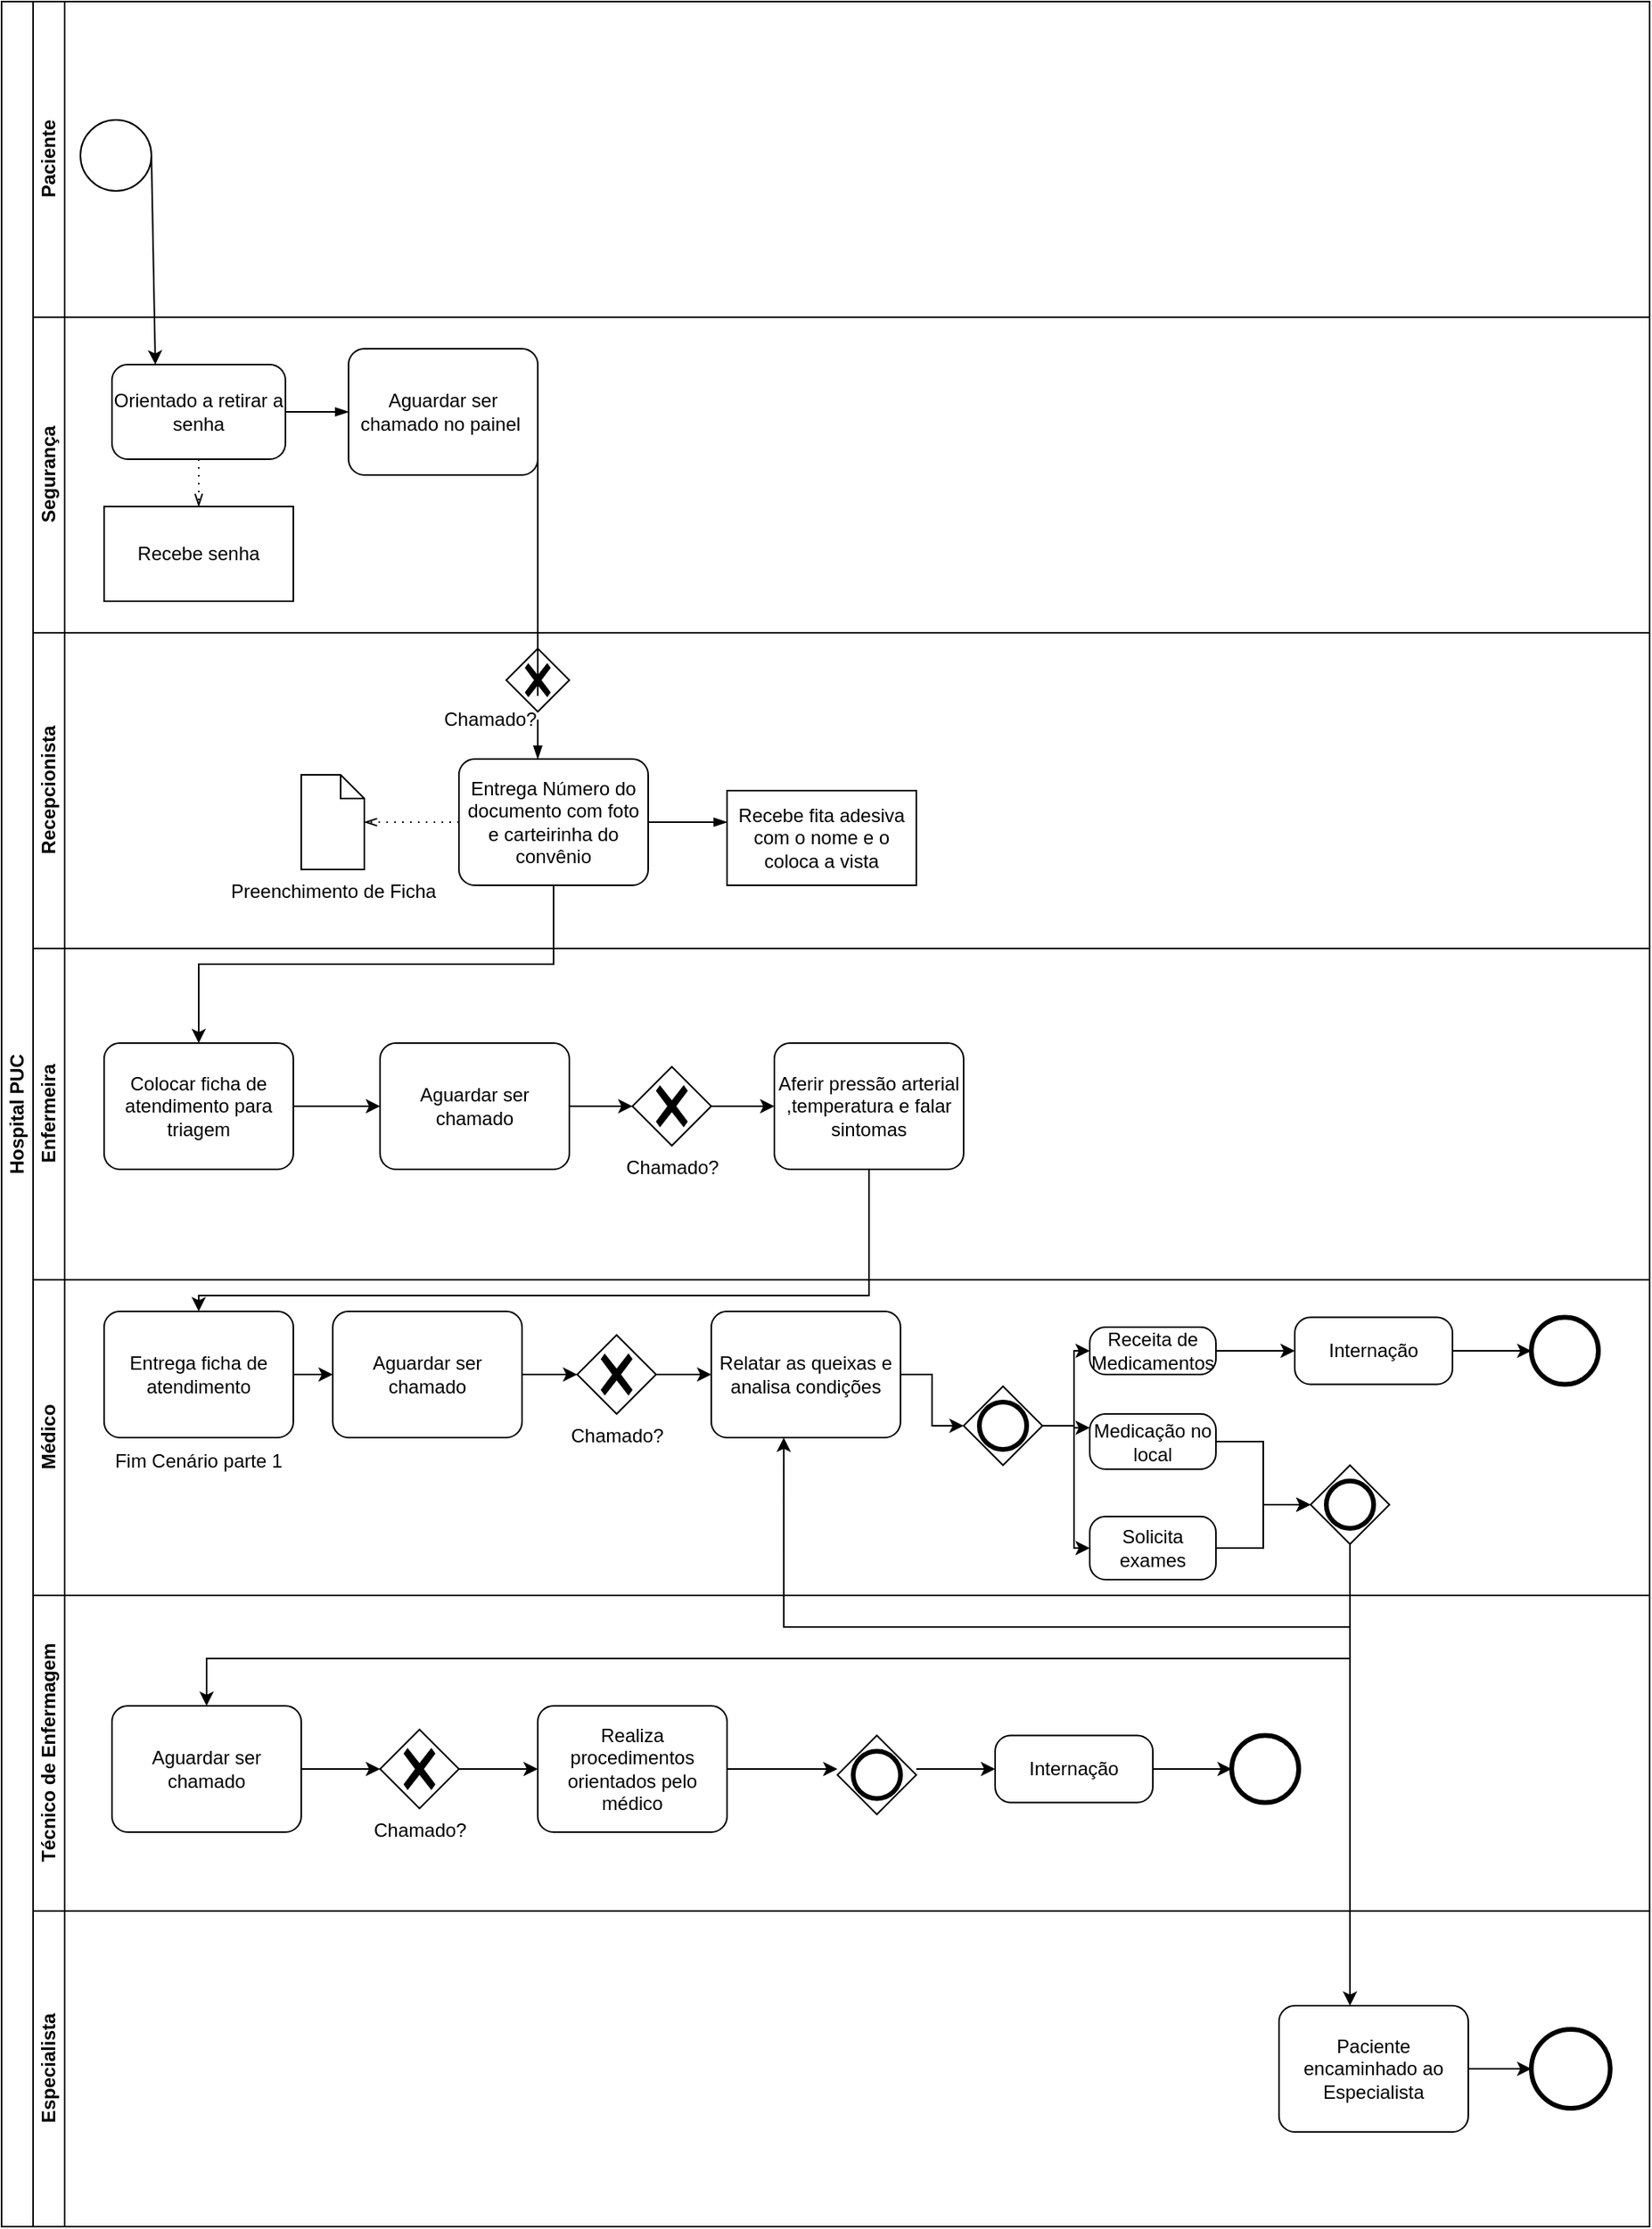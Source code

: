 <mxfile version="21.0.6" type="github">
  <diagram name="Página-1" id="sTaQzrzicb5HoiLquos4">
    <mxGraphModel dx="1434" dy="796" grid="1" gridSize="10" guides="1" tooltips="1" connect="1" arrows="1" fold="1" page="1" pageScale="1" pageWidth="827" pageHeight="1169" math="0" shadow="0">
      <root>
        <mxCell id="0" />
        <mxCell id="1" parent="0" />
        <mxCell id="IWvimnZg6qs0Tck0v6mo-6" value="Hospital PUC" style="swimlane;html=1;childLayout=stackLayout;resizeParent=1;resizeParentMax=0;horizontal=0;startSize=20;horizontalStack=0;whiteSpace=wrap;" parent="1" vertex="1">
          <mxGeometry x="40" y="120" width="1045" height="1410" as="geometry" />
        </mxCell>
        <mxCell id="IWvimnZg6qs0Tck0v6mo-7" value="Paciente" style="swimlane;html=1;startSize=20;horizontal=0;" parent="IWvimnZg6qs0Tck0v6mo-6" vertex="1">
          <mxGeometry x="20" width="1025" height="200" as="geometry" />
        </mxCell>
        <mxCell id="U0FNGHikw2ZuDUiaoQAn-5" value="" style="points=[[0.145,0.145,0],[0.5,0,0],[0.855,0.145,0],[1,0.5,0],[0.855,0.855,0],[0.5,1,0],[0.145,0.855,0],[0,0.5,0]];shape=mxgraph.bpmn.event;html=1;verticalLabelPosition=bottom;labelBackgroundColor=#ffffff;verticalAlign=top;align=center;perimeter=ellipsePerimeter;outlineConnect=0;aspect=fixed;outline=standard;symbol=general;" vertex="1" parent="IWvimnZg6qs0Tck0v6mo-7">
          <mxGeometry x="30" y="75" width="45" height="45" as="geometry" />
        </mxCell>
        <mxCell id="IWvimnZg6qs0Tck0v6mo-8" value="Segurança" style="swimlane;html=1;startSize=20;horizontal=0;" parent="IWvimnZg6qs0Tck0v6mo-6" vertex="1">
          <mxGeometry x="20" y="200" width="1025" height="200" as="geometry" />
        </mxCell>
        <mxCell id="U0FNGHikw2ZuDUiaoQAn-9" value="Orientado a retirar a senha" style="points=[[0.25,0,0],[0.5,0,0],[0.75,0,0],[1,0.25,0],[1,0.5,0],[1,0.75,0],[0.75,1,0],[0.5,1,0],[0.25,1,0],[0,0.75,0],[0,0.5,0],[0,0.25,0]];shape=mxgraph.bpmn.task;whiteSpace=wrap;rectStyle=rounded;size=10;html=1;container=1;expand=0;collapsible=0;taskMarker=abstract;" vertex="1" parent="IWvimnZg6qs0Tck0v6mo-8">
          <mxGeometry x="50" y="30" width="110" height="60" as="geometry" />
        </mxCell>
        <mxCell id="U0FNGHikw2ZuDUiaoQAn-14" value="Recebe senha" style="rounded=0;whiteSpace=wrap;html=1;" vertex="1" parent="IWvimnZg6qs0Tck0v6mo-8">
          <mxGeometry x="45" y="120" width="120" height="60" as="geometry" />
        </mxCell>
        <mxCell id="U0FNGHikw2ZuDUiaoQAn-16" value="" style="edgeStyle=elbowEdgeStyle;fontSize=12;html=1;endFill=0;startFill=0;endSize=6;startSize=6;dashed=1;dashPattern=1 4;endArrow=openThin;startArrow=none;rounded=0;exitX=0.5;exitY=1;exitDx=0;exitDy=0;exitPerimeter=0;entryX=0.5;entryY=0;entryDx=0;entryDy=0;" edge="1" parent="IWvimnZg6qs0Tck0v6mo-8" source="U0FNGHikw2ZuDUiaoQAn-9" target="U0FNGHikw2ZuDUiaoQAn-14">
          <mxGeometry width="160" relative="1" as="geometry">
            <mxPoint x="270" y="100" as="sourcePoint" />
            <mxPoint x="430" y="100" as="targetPoint" />
          </mxGeometry>
        </mxCell>
        <mxCell id="U0FNGHikw2ZuDUiaoQAn-18" value="Aguardar ser chamado no painel&amp;nbsp;" style="points=[[0.25,0,0],[0.5,0,0],[0.75,0,0],[1,0.25,0],[1,0.5,0],[1,0.75,0],[0.75,1,0],[0.5,1,0],[0.25,1,0],[0,0.75,0],[0,0.5,0],[0,0.25,0]];shape=mxgraph.bpmn.task;whiteSpace=wrap;rectStyle=rounded;size=10;html=1;container=1;expand=0;collapsible=0;taskMarker=abstract;" vertex="1" parent="IWvimnZg6qs0Tck0v6mo-8">
          <mxGeometry x="200" y="20" width="120" height="80" as="geometry" />
        </mxCell>
        <mxCell id="U0FNGHikw2ZuDUiaoQAn-17" value="" style="edgeStyle=elbowEdgeStyle;fontSize=12;html=1;endArrow=blockThin;endFill=1;rounded=0;exitX=1;exitY=0.5;exitDx=0;exitDy=0;exitPerimeter=0;" edge="1" parent="IWvimnZg6qs0Tck0v6mo-8" source="U0FNGHikw2ZuDUiaoQAn-9" target="U0FNGHikw2ZuDUiaoQAn-18">
          <mxGeometry width="160" relative="1" as="geometry">
            <mxPoint x="165" y="59.5" as="sourcePoint" />
            <mxPoint x="210" y="-120" as="targetPoint" />
          </mxGeometry>
        </mxCell>
        <mxCell id="IWvimnZg6qs0Tck0v6mo-9" value="Recepcionista" style="swimlane;html=1;startSize=20;horizontal=0;" parent="IWvimnZg6qs0Tck0v6mo-6" vertex="1">
          <mxGeometry x="20" y="400" width="1025" height="200" as="geometry" />
        </mxCell>
        <mxCell id="U0FNGHikw2ZuDUiaoQAn-22" value="" style="points=[[0.25,0.25,0],[0.5,0,0],[0.75,0.25,0],[1,0.5,0],[0.75,0.75,0],[0.5,1,0],[0.25,0.75,0],[0,0.5,0]];shape=mxgraph.bpmn.gateway2;html=1;verticalLabelPosition=bottom;labelBackgroundColor=#ffffff;verticalAlign=top;align=center;perimeter=rhombusPerimeter;outlineConnect=0;outline=none;symbol=none;gwType=exclusive;" vertex="1" parent="IWvimnZg6qs0Tck0v6mo-9">
          <mxGeometry x="300" y="10" width="40" height="40" as="geometry" />
        </mxCell>
        <mxCell id="U0FNGHikw2ZuDUiaoQAn-23" value="Chamado?" style="text;html=1;strokeColor=none;fillColor=none;align=center;verticalAlign=middle;whiteSpace=wrap;rounded=0;" vertex="1" parent="IWvimnZg6qs0Tck0v6mo-9">
          <mxGeometry x="260" y="40" width="60" height="30" as="geometry" />
        </mxCell>
        <mxCell id="U0FNGHikw2ZuDUiaoQAn-34" value="Preenchimento de Ficha" style="shape=mxgraph.bpmn.data;labelPosition=center;verticalLabelPosition=bottom;align=center;verticalAlign=top;size=15;html=1;" vertex="1" parent="IWvimnZg6qs0Tck0v6mo-9">
          <mxGeometry x="170" y="90" width="40" height="60" as="geometry" />
        </mxCell>
        <mxCell id="U0FNGHikw2ZuDUiaoQAn-44" value="Recebe fita adesiva com o nome e o coloca a vista" style="rounded=0;whiteSpace=wrap;html=1;" vertex="1" parent="IWvimnZg6qs0Tck0v6mo-9">
          <mxGeometry x="440" y="100" width="120" height="60" as="geometry" />
        </mxCell>
        <mxCell id="IWvimnZg6qs0Tck0v6mo-21" value="Enfermeira" style="swimlane;html=1;startSize=20;horizontal=0;" parent="IWvimnZg6qs0Tck0v6mo-6" vertex="1">
          <mxGeometry x="20" y="600" width="1025" height="210" as="geometry" />
        </mxCell>
        <mxCell id="U0FNGHikw2ZuDUiaoQAn-43" style="edgeStyle=orthogonalEdgeStyle;rounded=0;orthogonalLoop=1;jettySize=auto;html=1;entryX=0;entryY=0.5;entryDx=0;entryDy=0;entryPerimeter=0;" edge="1" parent="IWvimnZg6qs0Tck0v6mo-21" source="U0FNGHikw2ZuDUiaoQAn-37" target="U0FNGHikw2ZuDUiaoQAn-42">
          <mxGeometry relative="1" as="geometry" />
        </mxCell>
        <mxCell id="U0FNGHikw2ZuDUiaoQAn-37" value="Colocar ficha de atendimento para triagem" style="points=[[0.25,0,0],[0.5,0,0],[0.75,0,0],[1,0.25,0],[1,0.5,0],[1,0.75,0],[0.75,1,0],[0.5,1,0],[0.25,1,0],[0,0.75,0],[0,0.5,0],[0,0.25,0]];shape=mxgraph.bpmn.task;whiteSpace=wrap;rectStyle=rounded;size=10;html=1;container=1;expand=0;collapsible=0;taskMarker=abstract;" vertex="1" parent="IWvimnZg6qs0Tck0v6mo-21">
          <mxGeometry x="45" y="60" width="120" height="80" as="geometry" />
        </mxCell>
        <mxCell id="U0FNGHikw2ZuDUiaoQAn-46" style="edgeStyle=orthogonalEdgeStyle;rounded=0;orthogonalLoop=1;jettySize=auto;html=1;entryX=0;entryY=0.5;entryDx=0;entryDy=0;entryPerimeter=0;" edge="1" parent="IWvimnZg6qs0Tck0v6mo-21" source="U0FNGHikw2ZuDUiaoQAn-42" target="U0FNGHikw2ZuDUiaoQAn-45">
          <mxGeometry relative="1" as="geometry" />
        </mxCell>
        <mxCell id="U0FNGHikw2ZuDUiaoQAn-42" value="Aguardar ser chamado" style="points=[[0.25,0,0],[0.5,0,0],[0.75,0,0],[1,0.25,0],[1,0.5,0],[1,0.75,0],[0.75,1,0],[0.5,1,0],[0.25,1,0],[0,0.75,0],[0,0.5,0],[0,0.25,0]];shape=mxgraph.bpmn.task;whiteSpace=wrap;rectStyle=rounded;size=10;html=1;container=1;expand=0;collapsible=0;taskMarker=abstract;" vertex="1" parent="IWvimnZg6qs0Tck0v6mo-21">
          <mxGeometry x="220" y="60" width="120" height="80" as="geometry" />
        </mxCell>
        <mxCell id="U0FNGHikw2ZuDUiaoQAn-48" style="edgeStyle=orthogonalEdgeStyle;rounded=0;orthogonalLoop=1;jettySize=auto;html=1;entryX=0;entryY=0.5;entryDx=0;entryDy=0;entryPerimeter=0;" edge="1" parent="IWvimnZg6qs0Tck0v6mo-21" source="U0FNGHikw2ZuDUiaoQAn-45" target="U0FNGHikw2ZuDUiaoQAn-47">
          <mxGeometry relative="1" as="geometry" />
        </mxCell>
        <mxCell id="U0FNGHikw2ZuDUiaoQAn-45" value="Chamado?" style="points=[[0.25,0.25,0],[0.5,0,0],[0.75,0.25,0],[1,0.5,0],[0.75,0.75,0],[0.5,1,0],[0.25,0.75,0],[0,0.5,0]];shape=mxgraph.bpmn.gateway2;html=1;verticalLabelPosition=bottom;labelBackgroundColor=#ffffff;verticalAlign=top;align=center;perimeter=rhombusPerimeter;outlineConnect=0;outline=none;symbol=none;gwType=exclusive;" vertex="1" parent="IWvimnZg6qs0Tck0v6mo-21">
          <mxGeometry x="380" y="75" width="50" height="50" as="geometry" />
        </mxCell>
        <mxCell id="U0FNGHikw2ZuDUiaoQAn-47" value="Aferir pressão arterial ,temperatura e falar sintomas" style="points=[[0.25,0,0],[0.5,0,0],[0.75,0,0],[1,0.25,0],[1,0.5,0],[1,0.75,0],[0.75,1,0],[0.5,1,0],[0.25,1,0],[0,0.75,0],[0,0.5,0],[0,0.25,0]];shape=mxgraph.bpmn.task;whiteSpace=wrap;rectStyle=rounded;size=10;html=1;container=1;expand=0;collapsible=0;taskMarker=abstract;" vertex="1" parent="IWvimnZg6qs0Tck0v6mo-21">
          <mxGeometry x="470" y="60" width="120" height="80" as="geometry" />
        </mxCell>
        <mxCell id="U0FNGHikw2ZuDUiaoQAn-2" value="Médico" style="swimlane;html=1;startSize=20;horizontal=0;" vertex="1" parent="IWvimnZg6qs0Tck0v6mo-6">
          <mxGeometry x="20" y="810" width="1025" height="200" as="geometry" />
        </mxCell>
        <mxCell id="U0FNGHikw2ZuDUiaoQAn-53" style="edgeStyle=orthogonalEdgeStyle;rounded=0;orthogonalLoop=1;jettySize=auto;html=1;entryX=0;entryY=0.5;entryDx=0;entryDy=0;entryPerimeter=0;" edge="1" parent="U0FNGHikw2ZuDUiaoQAn-2" source="U0FNGHikw2ZuDUiaoQAn-49" target="U0FNGHikw2ZuDUiaoQAn-52">
          <mxGeometry relative="1" as="geometry" />
        </mxCell>
        <mxCell id="U0FNGHikw2ZuDUiaoQAn-49" value="Entrega ficha de atendimento" style="points=[[0.25,0,0],[0.5,0,0],[0.75,0,0],[1,0.25,0],[1,0.5,0],[1,0.75,0],[0.75,1,0],[0.5,1,0],[0.25,1,0],[0,0.75,0],[0,0.5,0],[0,0.25,0]];shape=mxgraph.bpmn.task;whiteSpace=wrap;rectStyle=rounded;size=10;html=1;container=1;expand=0;collapsible=0;taskMarker=abstract;" vertex="1" parent="U0FNGHikw2ZuDUiaoQAn-2">
          <mxGeometry x="45" y="20" width="120" height="80" as="geometry" />
        </mxCell>
        <mxCell id="U0FNGHikw2ZuDUiaoQAn-51" value="Fim Cenário parte 1" style="text;html=1;strokeColor=none;fillColor=none;align=center;verticalAlign=middle;whiteSpace=wrap;rounded=0;" vertex="1" parent="U0FNGHikw2ZuDUiaoQAn-2">
          <mxGeometry x="45" y="100" width="120" height="30" as="geometry" />
        </mxCell>
        <mxCell id="U0FNGHikw2ZuDUiaoQAn-55" style="edgeStyle=orthogonalEdgeStyle;rounded=0;orthogonalLoop=1;jettySize=auto;html=1;entryX=0;entryY=0.5;entryDx=0;entryDy=0;entryPerimeter=0;" edge="1" parent="U0FNGHikw2ZuDUiaoQAn-2" source="U0FNGHikw2ZuDUiaoQAn-52" target="U0FNGHikw2ZuDUiaoQAn-54">
          <mxGeometry relative="1" as="geometry" />
        </mxCell>
        <mxCell id="U0FNGHikw2ZuDUiaoQAn-52" value="Aguardar ser chamado" style="points=[[0.25,0,0],[0.5,0,0],[0.75,0,0],[1,0.25,0],[1,0.5,0],[1,0.75,0],[0.75,1,0],[0.5,1,0],[0.25,1,0],[0,0.75,0],[0,0.5,0],[0,0.25,0]];shape=mxgraph.bpmn.task;whiteSpace=wrap;rectStyle=rounded;size=10;html=1;container=1;expand=0;collapsible=0;taskMarker=abstract;" vertex="1" parent="U0FNGHikw2ZuDUiaoQAn-2">
          <mxGeometry x="190" y="20" width="120" height="80" as="geometry" />
        </mxCell>
        <mxCell id="U0FNGHikw2ZuDUiaoQAn-57" style="edgeStyle=orthogonalEdgeStyle;rounded=0;orthogonalLoop=1;jettySize=auto;html=1;entryX=0;entryY=0.5;entryDx=0;entryDy=0;entryPerimeter=0;" edge="1" parent="U0FNGHikw2ZuDUiaoQAn-2" source="U0FNGHikw2ZuDUiaoQAn-54" target="U0FNGHikw2ZuDUiaoQAn-56">
          <mxGeometry relative="1" as="geometry" />
        </mxCell>
        <mxCell id="U0FNGHikw2ZuDUiaoQAn-54" value="Chamado?" style="points=[[0.25,0.25,0],[0.5,0,0],[0.75,0.25,0],[1,0.5,0],[0.75,0.75,0],[0.5,1,0],[0.25,0.75,0],[0,0.5,0]];shape=mxgraph.bpmn.gateway2;html=1;verticalLabelPosition=bottom;labelBackgroundColor=#ffffff;verticalAlign=top;align=center;perimeter=rhombusPerimeter;outlineConnect=0;outline=none;symbol=none;gwType=exclusive;" vertex="1" parent="U0FNGHikw2ZuDUiaoQAn-2">
          <mxGeometry x="345" y="35" width="50" height="50" as="geometry" />
        </mxCell>
        <mxCell id="U0FNGHikw2ZuDUiaoQAn-64" style="edgeStyle=orthogonalEdgeStyle;rounded=0;orthogonalLoop=1;jettySize=auto;html=1;entryX=0;entryY=0.5;entryDx=0;entryDy=0;entryPerimeter=0;" edge="1" parent="U0FNGHikw2ZuDUiaoQAn-2" source="U0FNGHikw2ZuDUiaoQAn-56" target="U0FNGHikw2ZuDUiaoQAn-61">
          <mxGeometry relative="1" as="geometry" />
        </mxCell>
        <mxCell id="U0FNGHikw2ZuDUiaoQAn-56" value="Relatar as queixas e analisa condições" style="points=[[0.25,0,0],[0.5,0,0],[0.75,0,0],[1,0.25,0],[1,0.5,0],[1,0.75,0],[0.75,1,0],[0.5,1,0],[0.25,1,0],[0,0.75,0],[0,0.5,0],[0,0.25,0]];shape=mxgraph.bpmn.task;whiteSpace=wrap;rectStyle=rounded;size=10;html=1;container=1;expand=0;collapsible=0;taskMarker=abstract;" vertex="1" parent="U0FNGHikw2ZuDUiaoQAn-2">
          <mxGeometry x="430" y="20" width="120" height="80" as="geometry" />
        </mxCell>
        <mxCell id="U0FNGHikw2ZuDUiaoQAn-79" style="edgeStyle=orthogonalEdgeStyle;rounded=0;orthogonalLoop=1;jettySize=auto;html=1;entryX=0;entryY=0.5;entryDx=0;entryDy=0;entryPerimeter=0;" edge="1" parent="U0FNGHikw2ZuDUiaoQAn-2" source="U0FNGHikw2ZuDUiaoQAn-61" target="U0FNGHikw2ZuDUiaoQAn-65">
          <mxGeometry relative="1" as="geometry">
            <Array as="points">
              <mxPoint x="660" y="93" />
              <mxPoint x="660" y="45" />
            </Array>
          </mxGeometry>
        </mxCell>
        <mxCell id="U0FNGHikw2ZuDUiaoQAn-80" style="edgeStyle=orthogonalEdgeStyle;rounded=0;orthogonalLoop=1;jettySize=auto;html=1;entryX=0;entryY=0.25;entryDx=0;entryDy=0;entryPerimeter=0;" edge="1" parent="U0FNGHikw2ZuDUiaoQAn-2" source="U0FNGHikw2ZuDUiaoQAn-61" target="U0FNGHikw2ZuDUiaoQAn-66">
          <mxGeometry relative="1" as="geometry" />
        </mxCell>
        <mxCell id="U0FNGHikw2ZuDUiaoQAn-81" style="edgeStyle=orthogonalEdgeStyle;rounded=0;orthogonalLoop=1;jettySize=auto;html=1;entryX=0;entryY=0.5;entryDx=0;entryDy=0;entryPerimeter=0;" edge="1" parent="U0FNGHikw2ZuDUiaoQAn-2" source="U0FNGHikw2ZuDUiaoQAn-61" target="U0FNGHikw2ZuDUiaoQAn-67">
          <mxGeometry relative="1" as="geometry">
            <Array as="points">
              <mxPoint x="660" y="93" />
              <mxPoint x="660" y="170" />
            </Array>
          </mxGeometry>
        </mxCell>
        <mxCell id="U0FNGHikw2ZuDUiaoQAn-61" value="" style="points=[[0.25,0.25,0],[0.5,0,0],[0.75,0.25,0],[1,0.5,0],[0.75,0.75,0],[0.5,1,0],[0.25,0.75,0],[0,0.5,0]];shape=mxgraph.bpmn.gateway2;html=1;verticalLabelPosition=bottom;labelBackgroundColor=#ffffff;verticalAlign=top;align=center;perimeter=rhombusPerimeter;outlineConnect=0;outline=end;symbol=general;" vertex="1" parent="U0FNGHikw2ZuDUiaoQAn-2">
          <mxGeometry x="590" y="67.5" width="50" height="50" as="geometry" />
        </mxCell>
        <mxCell id="U0FNGHikw2ZuDUiaoQAn-84" style="edgeStyle=orthogonalEdgeStyle;rounded=0;orthogonalLoop=1;jettySize=auto;html=1;entryX=0;entryY=0.5;entryDx=0;entryDy=0;entryPerimeter=0;" edge="1" parent="U0FNGHikw2ZuDUiaoQAn-2" source="U0FNGHikw2ZuDUiaoQAn-67" target="U0FNGHikw2ZuDUiaoQAn-82">
          <mxGeometry relative="1" as="geometry" />
        </mxCell>
        <mxCell id="U0FNGHikw2ZuDUiaoQAn-67" value="Solicita exames" style="points=[[0.25,0,0],[0.5,0,0],[0.75,0,0],[1,0.25,0],[1,0.5,0],[1,0.75,0],[0.75,1,0],[0.5,1,0],[0.25,1,0],[0,0.75,0],[0,0.5,0],[0,0.25,0]];shape=mxgraph.bpmn.task;whiteSpace=wrap;rectStyle=rounded;size=10;html=1;container=1;expand=0;collapsible=0;taskMarker=abstract;" vertex="1" parent="U0FNGHikw2ZuDUiaoQAn-2">
          <mxGeometry x="670" y="150" width="80" height="40" as="geometry" />
        </mxCell>
        <mxCell id="U0FNGHikw2ZuDUiaoQAn-83" style="edgeStyle=orthogonalEdgeStyle;rounded=0;orthogonalLoop=1;jettySize=auto;html=1;" edge="1" parent="U0FNGHikw2ZuDUiaoQAn-2" source="U0FNGHikw2ZuDUiaoQAn-66" target="U0FNGHikw2ZuDUiaoQAn-82">
          <mxGeometry relative="1" as="geometry" />
        </mxCell>
        <mxCell id="U0FNGHikw2ZuDUiaoQAn-66" value="Medicação no local" style="points=[[0.25,0,0],[0.5,0,0],[0.75,0,0],[1,0.25,0],[1,0.5,0],[1,0.75,0],[0.75,1,0],[0.5,1,0],[0.25,1,0],[0,0.75,0],[0,0.5,0],[0,0.25,0]];shape=mxgraph.bpmn.task;whiteSpace=wrap;rectStyle=rounded;size=10;html=1;container=1;expand=0;collapsible=0;taskMarker=abstract;" vertex="1" parent="U0FNGHikw2ZuDUiaoQAn-2">
          <mxGeometry x="670" y="85" width="80" height="35" as="geometry" />
        </mxCell>
        <mxCell id="U0FNGHikw2ZuDUiaoQAn-78" style="edgeStyle=orthogonalEdgeStyle;rounded=0;orthogonalLoop=1;jettySize=auto;html=1;entryX=0;entryY=0.5;entryDx=0;entryDy=0;entryPerimeter=0;" edge="1" parent="U0FNGHikw2ZuDUiaoQAn-2" source="U0FNGHikw2ZuDUiaoQAn-74" target="U0FNGHikw2ZuDUiaoQAn-77">
          <mxGeometry relative="1" as="geometry" />
        </mxCell>
        <mxCell id="U0FNGHikw2ZuDUiaoQAn-74" value="Internação" style="points=[[0.25,0,0],[0.5,0,0],[0.75,0,0],[1,0.25,0],[1,0.5,0],[1,0.75,0],[0.75,1,0],[0.5,1,0],[0.25,1,0],[0,0.75,0],[0,0.5,0],[0,0.25,0]];shape=mxgraph.bpmn.task;whiteSpace=wrap;rectStyle=rounded;size=10;html=1;container=1;expand=0;collapsible=0;taskMarker=abstract;" vertex="1" parent="U0FNGHikw2ZuDUiaoQAn-2">
          <mxGeometry x="800" y="23.75" width="100" height="42.5" as="geometry" />
        </mxCell>
        <mxCell id="U0FNGHikw2ZuDUiaoQAn-77" value="" style="points=[[0.145,0.145,0],[0.5,0,0],[0.855,0.145,0],[1,0.5,0],[0.855,0.855,0],[0.5,1,0],[0.145,0.855,0],[0,0.5,0]];shape=mxgraph.bpmn.event;html=1;verticalLabelPosition=bottom;labelBackgroundColor=#ffffff;verticalAlign=top;align=center;perimeter=ellipsePerimeter;outlineConnect=0;aspect=fixed;outline=end;symbol=terminate2;" vertex="1" parent="U0FNGHikw2ZuDUiaoQAn-2">
          <mxGeometry x="950" y="23.75" width="42.5" height="42.5" as="geometry" />
        </mxCell>
        <mxCell id="U0FNGHikw2ZuDUiaoQAn-65" value="Receita de Medicamentos" style="points=[[0.25,0,0],[0.5,0,0],[0.75,0,0],[1,0.25,0],[1,0.5,0],[1,0.75,0],[0.75,1,0],[0.5,1,0],[0.25,1,0],[0,0.75,0],[0,0.5,0],[0,0.25,0]];shape=mxgraph.bpmn.task;whiteSpace=wrap;rectStyle=rounded;size=10;html=1;container=1;expand=0;collapsible=0;taskMarker=abstract;" vertex="1" parent="U0FNGHikw2ZuDUiaoQAn-2">
          <mxGeometry x="670" y="30" width="80" height="30" as="geometry" />
        </mxCell>
        <mxCell id="U0FNGHikw2ZuDUiaoQAn-75" style="edgeStyle=orthogonalEdgeStyle;rounded=0;orthogonalLoop=1;jettySize=auto;html=1;entryX=0;entryY=0.5;entryDx=0;entryDy=0;entryPerimeter=0;" edge="1" parent="U0FNGHikw2ZuDUiaoQAn-2" source="U0FNGHikw2ZuDUiaoQAn-65" target="U0FNGHikw2ZuDUiaoQAn-74">
          <mxGeometry relative="1" as="geometry" />
        </mxCell>
        <mxCell id="U0FNGHikw2ZuDUiaoQAn-100" style="edgeStyle=orthogonalEdgeStyle;rounded=0;orthogonalLoop=1;jettySize=auto;html=1;entryX=0.383;entryY=1;entryDx=0;entryDy=0;entryPerimeter=0;" edge="1" parent="U0FNGHikw2ZuDUiaoQAn-2" source="U0FNGHikw2ZuDUiaoQAn-82" target="U0FNGHikw2ZuDUiaoQAn-56">
          <mxGeometry relative="1" as="geometry">
            <Array as="points">
              <mxPoint x="835" y="220" />
              <mxPoint x="476" y="220" />
            </Array>
          </mxGeometry>
        </mxCell>
        <mxCell id="U0FNGHikw2ZuDUiaoQAn-82" value="" style="points=[[0.25,0.25,0],[0.5,0,0],[0.75,0.25,0],[1,0.5,0],[0.75,0.75,0],[0.5,1,0],[0.25,0.75,0],[0,0.5,0]];shape=mxgraph.bpmn.gateway2;html=1;verticalLabelPosition=bottom;labelBackgroundColor=#ffffff;verticalAlign=top;align=center;perimeter=rhombusPerimeter;outlineConnect=0;outline=end;symbol=general;" vertex="1" parent="U0FNGHikw2ZuDUiaoQAn-2">
          <mxGeometry x="810" y="117.5" width="50" height="50" as="geometry" />
        </mxCell>
        <mxCell id="U0FNGHikw2ZuDUiaoQAn-3" value="Técnico de Enfermagem" style="swimlane;html=1;startSize=20;horizontal=0;" vertex="1" parent="IWvimnZg6qs0Tck0v6mo-6">
          <mxGeometry x="20" y="1010" width="1025" height="200" as="geometry" />
        </mxCell>
        <mxCell id="U0FNGHikw2ZuDUiaoQAn-89" style="edgeStyle=orthogonalEdgeStyle;rounded=0;orthogonalLoop=1;jettySize=auto;html=1;entryX=0;entryY=0.5;entryDx=0;entryDy=0;entryPerimeter=0;" edge="1" parent="U0FNGHikw2ZuDUiaoQAn-3" source="U0FNGHikw2ZuDUiaoQAn-87" target="U0FNGHikw2ZuDUiaoQAn-88">
          <mxGeometry relative="1" as="geometry" />
        </mxCell>
        <mxCell id="U0FNGHikw2ZuDUiaoQAn-87" value="Aguardar ser chamado" style="points=[[0.25,0,0],[0.5,0,0],[0.75,0,0],[1,0.25,0],[1,0.5,0],[1,0.75,0],[0.75,1,0],[0.5,1,0],[0.25,1,0],[0,0.75,0],[0,0.5,0],[0,0.25,0]];shape=mxgraph.bpmn.task;whiteSpace=wrap;rectStyle=rounded;size=10;html=1;container=1;expand=0;collapsible=0;taskMarker=abstract;" vertex="1" parent="U0FNGHikw2ZuDUiaoQAn-3">
          <mxGeometry x="50" y="70" width="120" height="80" as="geometry" />
        </mxCell>
        <mxCell id="U0FNGHikw2ZuDUiaoQAn-91" style="edgeStyle=orthogonalEdgeStyle;rounded=0;orthogonalLoop=1;jettySize=auto;html=1;entryX=0;entryY=0.5;entryDx=0;entryDy=0;entryPerimeter=0;" edge="1" parent="U0FNGHikw2ZuDUiaoQAn-3" source="U0FNGHikw2ZuDUiaoQAn-88" target="U0FNGHikw2ZuDUiaoQAn-90">
          <mxGeometry relative="1" as="geometry" />
        </mxCell>
        <mxCell id="U0FNGHikw2ZuDUiaoQAn-88" value="Chamado?" style="points=[[0.25,0.25,0],[0.5,0,0],[0.75,0.25,0],[1,0.5,0],[0.75,0.75,0],[0.5,1,0],[0.25,0.75,0],[0,0.5,0]];shape=mxgraph.bpmn.gateway2;html=1;verticalLabelPosition=bottom;labelBackgroundColor=#ffffff;verticalAlign=top;align=center;perimeter=rhombusPerimeter;outlineConnect=0;outline=none;symbol=none;gwType=exclusive;" vertex="1" parent="U0FNGHikw2ZuDUiaoQAn-3">
          <mxGeometry x="220" y="85" width="50" height="50" as="geometry" />
        </mxCell>
        <mxCell id="U0FNGHikw2ZuDUiaoQAn-93" style="edgeStyle=orthogonalEdgeStyle;rounded=0;orthogonalLoop=1;jettySize=auto;html=1;entryX=0;entryY=0.5;entryDx=0;entryDy=0;entryPerimeter=0;" edge="1" parent="U0FNGHikw2ZuDUiaoQAn-3" source="U0FNGHikw2ZuDUiaoQAn-90">
          <mxGeometry relative="1" as="geometry">
            <mxPoint x="510" y="110" as="targetPoint" />
          </mxGeometry>
        </mxCell>
        <mxCell id="U0FNGHikw2ZuDUiaoQAn-90" value="Realiza procedimentos orientados pelo médico" style="points=[[0.25,0,0],[0.5,0,0],[0.75,0,0],[1,0.25,0],[1,0.5,0],[1,0.75,0],[0.75,1,0],[0.5,1,0],[0.25,1,0],[0,0.75,0],[0,0.5,0],[0,0.25,0]];shape=mxgraph.bpmn.task;whiteSpace=wrap;rectStyle=rounded;size=10;html=1;container=1;expand=0;collapsible=0;taskMarker=abstract;" vertex="1" parent="U0FNGHikw2ZuDUiaoQAn-3">
          <mxGeometry x="320" y="70" width="120" height="80" as="geometry" />
        </mxCell>
        <mxCell id="U0FNGHikw2ZuDUiaoQAn-94" style="edgeStyle=orthogonalEdgeStyle;rounded=0;orthogonalLoop=1;jettySize=auto;html=1;" edge="1" parent="U0FNGHikw2ZuDUiaoQAn-3">
          <mxGeometry relative="1" as="geometry">
            <mxPoint x="610" y="110" as="targetPoint" />
            <mxPoint x="560" y="110" as="sourcePoint" />
          </mxGeometry>
        </mxCell>
        <mxCell id="U0FNGHikw2ZuDUiaoQAn-95" style="edgeStyle=orthogonalEdgeStyle;rounded=0;orthogonalLoop=1;jettySize=auto;html=1;entryX=0;entryY=0.5;entryDx=0;entryDy=0;entryPerimeter=0;" edge="1" parent="U0FNGHikw2ZuDUiaoQAn-3" source="U0FNGHikw2ZuDUiaoQAn-96">
          <mxGeometry relative="1" as="geometry">
            <mxPoint x="760" y="110" as="targetPoint" />
          </mxGeometry>
        </mxCell>
        <mxCell id="U0FNGHikw2ZuDUiaoQAn-96" value="Internação" style="points=[[0.25,0,0],[0.5,0,0],[0.75,0,0],[1,0.25,0],[1,0.5,0],[1,0.75,0],[0.75,1,0],[0.5,1,0],[0.25,1,0],[0,0.75,0],[0,0.5,0],[0,0.25,0]];shape=mxgraph.bpmn.task;whiteSpace=wrap;rectStyle=rounded;size=10;html=1;container=1;expand=0;collapsible=0;taskMarker=abstract;" vertex="1" parent="U0FNGHikw2ZuDUiaoQAn-3">
          <mxGeometry x="610" y="88.75" width="100" height="42.5" as="geometry" />
        </mxCell>
        <mxCell id="U0FNGHikw2ZuDUiaoQAn-97" value="" style="points=[[0.145,0.145,0],[0.5,0,0],[0.855,0.145,0],[1,0.5,0],[0.855,0.855,0],[0.5,1,0],[0.145,0.855,0],[0,0.5,0]];shape=mxgraph.bpmn.event;html=1;verticalLabelPosition=bottom;labelBackgroundColor=#ffffff;verticalAlign=top;align=center;perimeter=ellipsePerimeter;outlineConnect=0;aspect=fixed;outline=end;symbol=terminate2;" vertex="1" parent="U0FNGHikw2ZuDUiaoQAn-3">
          <mxGeometry x="760" y="88.75" width="42.5" height="42.5" as="geometry" />
        </mxCell>
        <mxCell id="U0FNGHikw2ZuDUiaoQAn-98" value="" style="points=[[0.25,0.25,0],[0.5,0,0],[0.75,0.25,0],[1,0.5,0],[0.75,0.75,0],[0.5,1,0],[0.25,0.75,0],[0,0.5,0]];shape=mxgraph.bpmn.gateway2;html=1;verticalLabelPosition=bottom;labelBackgroundColor=#ffffff;verticalAlign=top;align=center;perimeter=rhombusPerimeter;outlineConnect=0;outline=end;symbol=general;" vertex="1" parent="U0FNGHikw2ZuDUiaoQAn-3">
          <mxGeometry x="510" y="88.75" width="50" height="50" as="geometry" />
        </mxCell>
        <mxCell id="U0FNGHikw2ZuDUiaoQAn-4" value="Especialista" style="swimlane;html=1;startSize=20;horizontal=0;" vertex="1" parent="IWvimnZg6qs0Tck0v6mo-6">
          <mxGeometry x="20" y="1210" width="1025" height="200" as="geometry" />
        </mxCell>
        <mxCell id="U0FNGHikw2ZuDUiaoQAn-104" style="edgeStyle=orthogonalEdgeStyle;rounded=0;orthogonalLoop=1;jettySize=auto;html=1;" edge="1" parent="U0FNGHikw2ZuDUiaoQAn-4" source="U0FNGHikw2ZuDUiaoQAn-101" target="U0FNGHikw2ZuDUiaoQAn-103">
          <mxGeometry relative="1" as="geometry" />
        </mxCell>
        <mxCell id="U0FNGHikw2ZuDUiaoQAn-101" value="Paciente encaminhado ao Especialista" style="points=[[0.25,0,0],[0.5,0,0],[0.75,0,0],[1,0.25,0],[1,0.5,0],[1,0.75,0],[0.75,1,0],[0.5,1,0],[0.25,1,0],[0,0.75,0],[0,0.5,0],[0,0.25,0]];shape=mxgraph.bpmn.task;whiteSpace=wrap;rectStyle=rounded;size=10;html=1;container=1;expand=0;collapsible=0;taskMarker=abstract;" vertex="1" parent="U0FNGHikw2ZuDUiaoQAn-4">
          <mxGeometry x="790" y="60" width="120" height="80" as="geometry" />
        </mxCell>
        <mxCell id="U0FNGHikw2ZuDUiaoQAn-103" value="" style="points=[[0.145,0.145,0],[0.5,0,0],[0.855,0.145,0],[1,0.5,0],[0.855,0.855,0],[0.5,1,0],[0.145,0.855,0],[0,0.5,0]];shape=mxgraph.bpmn.event;html=1;verticalLabelPosition=bottom;labelBackgroundColor=#ffffff;verticalAlign=top;align=center;perimeter=ellipsePerimeter;outlineConnect=0;aspect=fixed;outline=end;symbol=terminate2;" vertex="1" parent="U0FNGHikw2ZuDUiaoQAn-4">
          <mxGeometry x="950" y="75" width="50" height="50" as="geometry" />
        </mxCell>
        <mxCell id="U0FNGHikw2ZuDUiaoQAn-13" value="" style="endArrow=classic;html=1;rounded=0;exitX=1;exitY=0.5;exitDx=0;exitDy=0;exitPerimeter=0;entryX=0.25;entryY=0;entryDx=0;entryDy=0;entryPerimeter=0;" edge="1" parent="IWvimnZg6qs0Tck0v6mo-6" source="U0FNGHikw2ZuDUiaoQAn-5" target="U0FNGHikw2ZuDUiaoQAn-9">
          <mxGeometry width="50" height="50" relative="1" as="geometry">
            <mxPoint x="120" y="110" as="sourcePoint" />
            <mxPoint x="110" y="230" as="targetPoint" />
          </mxGeometry>
        </mxCell>
        <mxCell id="U0FNGHikw2ZuDUiaoQAn-24" value="" style="edgeStyle=elbowEdgeStyle;fontSize=12;html=1;endArrow=none;endFill=1;rounded=0;exitX=1;exitY=0.5;exitDx=0;exitDy=0;exitPerimeter=0;" edge="1" parent="IWvimnZg6qs0Tck0v6mo-6" source="U0FNGHikw2ZuDUiaoQAn-18" target="U0FNGHikw2ZuDUiaoQAn-23">
          <mxGeometry width="160" relative="1" as="geometry">
            <mxPoint x="340" y="100" as="sourcePoint" />
            <mxPoint x="340" y="480" as="targetPoint" />
          </mxGeometry>
        </mxCell>
        <mxCell id="U0FNGHikw2ZuDUiaoQAn-50" style="edgeStyle=orthogonalEdgeStyle;rounded=0;orthogonalLoop=1;jettySize=auto;html=1;entryX=0.5;entryY=0;entryDx=0;entryDy=0;entryPerimeter=0;" edge="1" parent="IWvimnZg6qs0Tck0v6mo-6" source="U0FNGHikw2ZuDUiaoQAn-47" target="U0FNGHikw2ZuDUiaoQAn-49">
          <mxGeometry relative="1" as="geometry">
            <Array as="points">
              <mxPoint x="550" y="820" />
              <mxPoint x="125" y="820" />
            </Array>
          </mxGeometry>
        </mxCell>
        <mxCell id="U0FNGHikw2ZuDUiaoQAn-86" value="" style="edgeStyle=orthogonalEdgeStyle;rounded=0;orthogonalLoop=1;jettySize=auto;html=1;" edge="1" parent="IWvimnZg6qs0Tck0v6mo-6" source="U0FNGHikw2ZuDUiaoQAn-82" target="U0FNGHikw2ZuDUiaoQAn-87">
          <mxGeometry relative="1" as="geometry">
            <mxPoint x="130" y="1090" as="targetPoint" />
            <Array as="points">
              <mxPoint x="855" y="1050" />
              <mxPoint x="130" y="1050" />
            </Array>
          </mxGeometry>
        </mxCell>
        <mxCell id="U0FNGHikw2ZuDUiaoQAn-102" style="edgeStyle=orthogonalEdgeStyle;rounded=0;orthogonalLoop=1;jettySize=auto;html=1;" edge="1" parent="IWvimnZg6qs0Tck0v6mo-6" source="U0FNGHikw2ZuDUiaoQAn-82" target="U0FNGHikw2ZuDUiaoQAn-101">
          <mxGeometry relative="1" as="geometry">
            <Array as="points">
              <mxPoint x="855" y="1170" />
              <mxPoint x="855" y="1170" />
            </Array>
          </mxGeometry>
        </mxCell>
        <mxCell id="U0FNGHikw2ZuDUiaoQAn-20" value="" style="edgeStyle=elbowEdgeStyle;fontSize=12;html=1;endArrow=blockThin;endFill=1;rounded=0;exitX=1;exitY=0.5;exitDx=0;exitDy=0;exitPerimeter=0;startArrow=none;" edge="1" parent="1" source="U0FNGHikw2ZuDUiaoQAn-23" target="U0FNGHikw2ZuDUiaoQAn-21">
          <mxGeometry width="160" relative="1" as="geometry">
            <mxPoint x="330" y="410" as="sourcePoint" />
            <mxPoint x="390" y="640" as="targetPoint" />
          </mxGeometry>
        </mxCell>
        <mxCell id="U0FNGHikw2ZuDUiaoQAn-59" style="edgeStyle=orthogonalEdgeStyle;rounded=0;orthogonalLoop=1;jettySize=auto;html=1;" edge="1" parent="1" source="U0FNGHikw2ZuDUiaoQAn-21" target="U0FNGHikw2ZuDUiaoQAn-37">
          <mxGeometry relative="1" as="geometry">
            <Array as="points">
              <mxPoint x="390" y="730" />
              <mxPoint x="165" y="730" />
            </Array>
          </mxGeometry>
        </mxCell>
        <mxCell id="U0FNGHikw2ZuDUiaoQAn-21" value="Entrega Número do documento com foto e carteirinha do convênio" style="points=[[0.25,0,0],[0.5,0,0],[0.75,0,0],[1,0.25,0],[1,0.5,0],[1,0.75,0],[0.75,1,0],[0.5,1,0],[0.25,1,0],[0,0.75,0],[0,0.5,0],[0,0.25,0]];shape=mxgraph.bpmn.task;whiteSpace=wrap;rectStyle=rounded;size=10;html=1;container=1;expand=0;collapsible=0;taskMarker=abstract;" vertex="1" parent="1">
          <mxGeometry x="330" y="600" width="120" height="80" as="geometry" />
        </mxCell>
        <mxCell id="U0FNGHikw2ZuDUiaoQAn-35" value="" style="edgeStyle=elbowEdgeStyle;fontSize=12;html=1;endFill=0;startFill=0;endSize=6;startSize=6;dashed=1;dashPattern=1 4;endArrow=openThin;startArrow=none;rounded=0;exitX=0;exitY=0.5;exitDx=0;exitDy=0;exitPerimeter=0;" edge="1" parent="1" source="U0FNGHikw2ZuDUiaoQAn-21" target="U0FNGHikw2ZuDUiaoQAn-34">
          <mxGeometry width="160" relative="1" as="geometry">
            <mxPoint x="330" y="590" as="sourcePoint" />
            <mxPoint x="490" y="590" as="targetPoint" />
          </mxGeometry>
        </mxCell>
        <mxCell id="U0FNGHikw2ZuDUiaoQAn-39" value="" style="edgeStyle=elbowEdgeStyle;fontSize=12;html=1;endArrow=blockThin;endFill=1;rounded=0;exitX=1;exitY=0.5;exitDx=0;exitDy=0;exitPerimeter=0;" edge="1" parent="1" source="U0FNGHikw2ZuDUiaoQAn-21">
          <mxGeometry width="160" relative="1" as="geometry">
            <mxPoint x="350" y="760" as="sourcePoint" />
            <mxPoint x="500" y="640" as="targetPoint" />
          </mxGeometry>
        </mxCell>
      </root>
    </mxGraphModel>
  </diagram>
</mxfile>
